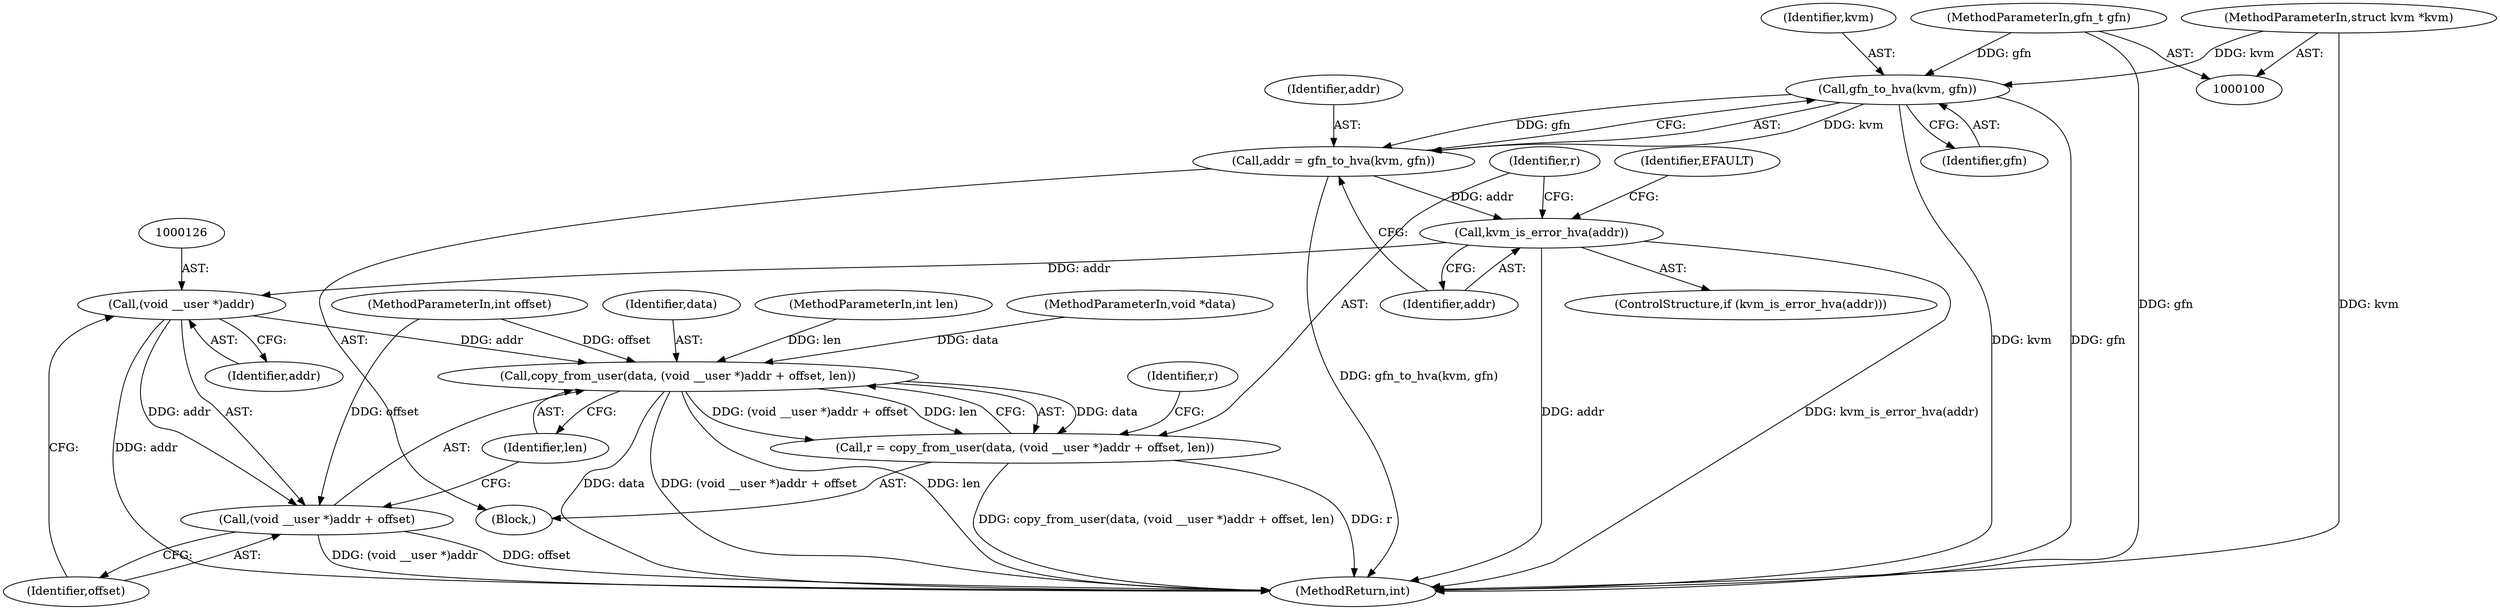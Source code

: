 digraph "1_linux_fa3d315a4ce2c0891cdde262562e710d95fba19e_0@pointer" {
"1000111" [label="(Call,gfn_to_hva(kvm, gfn))"];
"1000101" [label="(MethodParameterIn,struct kvm *kvm)"];
"1000102" [label="(MethodParameterIn,gfn_t gfn)"];
"1000109" [label="(Call,addr = gfn_to_hva(kvm, gfn))"];
"1000115" [label="(Call,kvm_is_error_hva(addr))"];
"1000125" [label="(Call,(void __user *)addr)"];
"1000122" [label="(Call,copy_from_user(data, (void __user *)addr + offset, len))"];
"1000120" [label="(Call,r = copy_from_user(data, (void __user *)addr + offset, len))"];
"1000124" [label="(Call,(void __user *)addr + offset)"];
"1000109" [label="(Call,addr = gfn_to_hva(kvm, gfn))"];
"1000122" [label="(Call,copy_from_user(data, (void __user *)addr + offset, len))"];
"1000116" [label="(Identifier,addr)"];
"1000105" [label="(MethodParameterIn,int len)"];
"1000119" [label="(Identifier,EFAULT)"];
"1000128" [label="(Identifier,offset)"];
"1000121" [label="(Identifier,r)"];
"1000110" [label="(Identifier,addr)"];
"1000120" [label="(Call,r = copy_from_user(data, (void __user *)addr + offset, len))"];
"1000131" [label="(Identifier,r)"];
"1000102" [label="(MethodParameterIn,gfn_t gfn)"];
"1000103" [label="(MethodParameterIn,void *data)"];
"1000111" [label="(Call,gfn_to_hva(kvm, gfn))"];
"1000112" [label="(Identifier,kvm)"];
"1000114" [label="(ControlStructure,if (kvm_is_error_hva(addr)))"];
"1000137" [label="(MethodReturn,int)"];
"1000125" [label="(Call,(void __user *)addr)"];
"1000104" [label="(MethodParameterIn,int offset)"];
"1000101" [label="(MethodParameterIn,struct kvm *kvm)"];
"1000113" [label="(Identifier,gfn)"];
"1000123" [label="(Identifier,data)"];
"1000106" [label="(Block,)"];
"1000115" [label="(Call,kvm_is_error_hva(addr))"];
"1000124" [label="(Call,(void __user *)addr + offset)"];
"1000127" [label="(Identifier,addr)"];
"1000129" [label="(Identifier,len)"];
"1000111" -> "1000109"  [label="AST: "];
"1000111" -> "1000113"  [label="CFG: "];
"1000112" -> "1000111"  [label="AST: "];
"1000113" -> "1000111"  [label="AST: "];
"1000109" -> "1000111"  [label="CFG: "];
"1000111" -> "1000137"  [label="DDG: kvm"];
"1000111" -> "1000137"  [label="DDG: gfn"];
"1000111" -> "1000109"  [label="DDG: kvm"];
"1000111" -> "1000109"  [label="DDG: gfn"];
"1000101" -> "1000111"  [label="DDG: kvm"];
"1000102" -> "1000111"  [label="DDG: gfn"];
"1000101" -> "1000100"  [label="AST: "];
"1000101" -> "1000137"  [label="DDG: kvm"];
"1000102" -> "1000100"  [label="AST: "];
"1000102" -> "1000137"  [label="DDG: gfn"];
"1000109" -> "1000106"  [label="AST: "];
"1000110" -> "1000109"  [label="AST: "];
"1000116" -> "1000109"  [label="CFG: "];
"1000109" -> "1000137"  [label="DDG: gfn_to_hva(kvm, gfn)"];
"1000109" -> "1000115"  [label="DDG: addr"];
"1000115" -> "1000114"  [label="AST: "];
"1000115" -> "1000116"  [label="CFG: "];
"1000116" -> "1000115"  [label="AST: "];
"1000119" -> "1000115"  [label="CFG: "];
"1000121" -> "1000115"  [label="CFG: "];
"1000115" -> "1000137"  [label="DDG: kvm_is_error_hva(addr)"];
"1000115" -> "1000137"  [label="DDG: addr"];
"1000115" -> "1000125"  [label="DDG: addr"];
"1000125" -> "1000124"  [label="AST: "];
"1000125" -> "1000127"  [label="CFG: "];
"1000126" -> "1000125"  [label="AST: "];
"1000127" -> "1000125"  [label="AST: "];
"1000128" -> "1000125"  [label="CFG: "];
"1000125" -> "1000137"  [label="DDG: addr"];
"1000125" -> "1000122"  [label="DDG: addr"];
"1000125" -> "1000124"  [label="DDG: addr"];
"1000122" -> "1000120"  [label="AST: "];
"1000122" -> "1000129"  [label="CFG: "];
"1000123" -> "1000122"  [label="AST: "];
"1000124" -> "1000122"  [label="AST: "];
"1000129" -> "1000122"  [label="AST: "];
"1000120" -> "1000122"  [label="CFG: "];
"1000122" -> "1000137"  [label="DDG: data"];
"1000122" -> "1000137"  [label="DDG: (void __user *)addr + offset"];
"1000122" -> "1000137"  [label="DDG: len"];
"1000122" -> "1000120"  [label="DDG: data"];
"1000122" -> "1000120"  [label="DDG: (void __user *)addr + offset"];
"1000122" -> "1000120"  [label="DDG: len"];
"1000103" -> "1000122"  [label="DDG: data"];
"1000104" -> "1000122"  [label="DDG: offset"];
"1000105" -> "1000122"  [label="DDG: len"];
"1000120" -> "1000106"  [label="AST: "];
"1000121" -> "1000120"  [label="AST: "];
"1000131" -> "1000120"  [label="CFG: "];
"1000120" -> "1000137"  [label="DDG: copy_from_user(data, (void __user *)addr + offset, len)"];
"1000120" -> "1000137"  [label="DDG: r"];
"1000124" -> "1000128"  [label="CFG: "];
"1000128" -> "1000124"  [label="AST: "];
"1000129" -> "1000124"  [label="CFG: "];
"1000124" -> "1000137"  [label="DDG: (void __user *)addr"];
"1000124" -> "1000137"  [label="DDG: offset"];
"1000104" -> "1000124"  [label="DDG: offset"];
}
